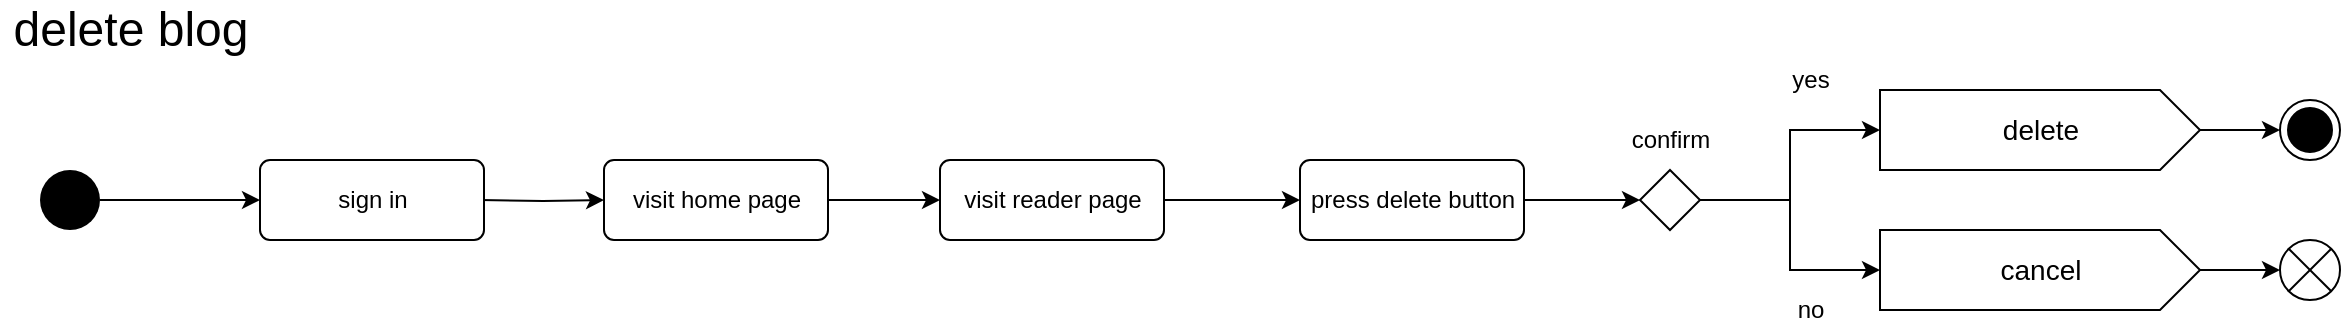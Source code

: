 <mxfile version="18.0.7" type="device"><diagram id="uYZvrimtw6pGNpJl5fNM" name="Page-1"><mxGraphModel dx="1186" dy="683" grid="1" gridSize="10" guides="1" tooltips="1" connect="1" arrows="1" fold="1" page="1" pageScale="1" pageWidth="827" pageHeight="1169" math="0" shadow="0"><root><mxCell id="0"/><mxCell id="1" parent="0"/><mxCell id="Wlo0kTgibTkUkE_SqMx7-7" style="edgeStyle=orthogonalEdgeStyle;rounded=0;orthogonalLoop=1;jettySize=auto;html=1;entryX=0;entryY=0.5;entryDx=0;entryDy=0;" parent="1" target="eJU6OAudXX6tlN-MqnCh-2" edge="1"><mxGeometry relative="1" as="geometry"><mxPoint x="240" y="345" as="sourcePoint"/><mxPoint x="317" y="345" as="targetPoint"/></mxGeometry></mxCell><mxCell id="MO17WwipZaVG_G69ae4t-4" style="edgeStyle=orthogonalEdgeStyle;rounded=0;orthogonalLoop=1;jettySize=auto;html=1;entryX=0;entryY=0.5;entryDx=0;entryDy=0;" parent="1" source="Wlo0kTgibTkUkE_SqMx7-1" target="MO17WwipZaVG_G69ae4t-3" edge="1"><mxGeometry relative="1" as="geometry"/></mxCell><mxCell id="Wlo0kTgibTkUkE_SqMx7-1" value="" style="ellipse;fillColor=#000000;strokeColor=none;" parent="1" vertex="1"><mxGeometry x="20" y="330" width="30" height="30" as="geometry"/></mxCell><mxCell id="Wlo0kTgibTkUkE_SqMx7-5" value="" style="ellipse;html=1;shape=endState;fillColor=#000000;strokeColor=#000000;" parent="1" vertex="1"><mxGeometry x="1140" y="295" width="30" height="30" as="geometry"/></mxCell><mxCell id="Wlo0kTgibTkUkE_SqMx7-12" value="&lt;font style=&quot;font-size: 24px;&quot;&gt;delete blog&lt;/font&gt;" style="text;html=1;align=center;verticalAlign=middle;resizable=0;points=[];autosize=1;strokeColor=none;fillColor=none;" parent="1" vertex="1"><mxGeometry y="250" width="130" height="20" as="geometry"/></mxCell><mxCell id="MO17WwipZaVG_G69ae4t-3" value="sign in" style="html=1;align=center;verticalAlign=middle;rounded=1;absoluteArcSize=1;arcSize=10;dashed=0;" parent="1" vertex="1"><mxGeometry x="130" y="325" width="112" height="40" as="geometry"/></mxCell><mxCell id="eJU6OAudXX6tlN-MqnCh-4" style="edgeStyle=orthogonalEdgeStyle;rounded=0;orthogonalLoop=1;jettySize=auto;html=1;entryX=0;entryY=0.5;entryDx=0;entryDy=0;" parent="1" source="eJU6OAudXX6tlN-MqnCh-2" target="eJU6OAudXX6tlN-MqnCh-3" edge="1"><mxGeometry relative="1" as="geometry"/></mxCell><mxCell id="eJU6OAudXX6tlN-MqnCh-2" value="visit home page" style="html=1;align=center;verticalAlign=middle;rounded=1;absoluteArcSize=1;arcSize=10;dashed=0;" parent="1" vertex="1"><mxGeometry x="302" y="325" width="112" height="40" as="geometry"/></mxCell><mxCell id="GcSXfgrGUOZbM0XHep6d-13" style="edgeStyle=orthogonalEdgeStyle;rounded=0;orthogonalLoop=1;jettySize=auto;html=1;entryX=0;entryY=0.5;entryDx=0;entryDy=0;" edge="1" parent="1" source="eJU6OAudXX6tlN-MqnCh-3" target="GcSXfgrGUOZbM0XHep6d-1"><mxGeometry relative="1" as="geometry"/></mxCell><mxCell id="eJU6OAudXX6tlN-MqnCh-3" value="visit reader page" style="html=1;align=center;verticalAlign=middle;rounded=1;absoluteArcSize=1;arcSize=10;dashed=0;" parent="1" vertex="1"><mxGeometry x="470" y="325" width="112" height="40" as="geometry"/></mxCell><mxCell id="GcSXfgrGUOZbM0XHep6d-14" style="edgeStyle=orthogonalEdgeStyle;rounded=0;orthogonalLoop=1;jettySize=auto;html=1;entryX=0;entryY=0.5;entryDx=0;entryDy=0;" edge="1" parent="1" source="GcSXfgrGUOZbM0XHep6d-1" target="GcSXfgrGUOZbM0XHep6d-4"><mxGeometry relative="1" as="geometry"/></mxCell><mxCell id="GcSXfgrGUOZbM0XHep6d-1" value="press delete button" style="html=1;align=center;verticalAlign=middle;rounded=1;absoluteArcSize=1;arcSize=10;dashed=0;" vertex="1" parent="1"><mxGeometry x="650" y="325" width="112" height="40" as="geometry"/></mxCell><mxCell id="GcSXfgrGUOZbM0XHep6d-15" style="edgeStyle=orthogonalEdgeStyle;rounded=0;orthogonalLoop=1;jettySize=auto;html=1;entryX=0;entryY=0;entryDx=0;entryDy=20;entryPerimeter=0;" edge="1" parent="1" source="GcSXfgrGUOZbM0XHep6d-4" target="GcSXfgrGUOZbM0XHep6d-6"><mxGeometry relative="1" as="geometry"/></mxCell><mxCell id="GcSXfgrGUOZbM0XHep6d-16" style="edgeStyle=orthogonalEdgeStyle;rounded=0;orthogonalLoop=1;jettySize=auto;html=1;entryX=0;entryY=0;entryDx=0;entryDy=20;entryPerimeter=0;" edge="1" parent="1" source="GcSXfgrGUOZbM0XHep6d-4" target="GcSXfgrGUOZbM0XHep6d-7"><mxGeometry relative="1" as="geometry"/></mxCell><mxCell id="GcSXfgrGUOZbM0XHep6d-4" value="" style="rhombus;" vertex="1" parent="1"><mxGeometry x="820" y="330" width="30" height="30" as="geometry"/></mxCell><mxCell id="GcSXfgrGUOZbM0XHep6d-18" value="" style="edgeStyle=orthogonalEdgeStyle;rounded=0;orthogonalLoop=1;jettySize=auto;html=1;" edge="1" parent="1" source="GcSXfgrGUOZbM0XHep6d-6" target="Wlo0kTgibTkUkE_SqMx7-5"><mxGeometry relative="1" as="geometry"/></mxCell><mxCell id="GcSXfgrGUOZbM0XHep6d-6" value="delete" style="html=1;shape=mxgraph.infographic.ribbonSimple;notch1=0;notch2=20;align=center;verticalAlign=middle;fontSize=14;fontStyle=0;fillColor=#FFFFFF;" vertex="1" parent="1"><mxGeometry x="940" y="290" width="160" height="40" as="geometry"/></mxCell><mxCell id="GcSXfgrGUOZbM0XHep6d-17" style="edgeStyle=orthogonalEdgeStyle;rounded=0;orthogonalLoop=1;jettySize=auto;html=1;entryX=0;entryY=0.5;entryDx=0;entryDy=0;" edge="1" parent="1" source="GcSXfgrGUOZbM0XHep6d-7" target="GcSXfgrGUOZbM0XHep6d-8"><mxGeometry relative="1" as="geometry"/></mxCell><mxCell id="GcSXfgrGUOZbM0XHep6d-7" value="cancel" style="html=1;shape=mxgraph.infographic.ribbonSimple;notch1=0;notch2=20;align=center;verticalAlign=middle;fontSize=14;fontStyle=0;fillColor=#FFFFFF;" vertex="1" parent="1"><mxGeometry x="940" y="360" width="160" height="40" as="geometry"/></mxCell><mxCell id="GcSXfgrGUOZbM0XHep6d-8" value="" style="shape=sumEllipse;perimeter=ellipsePerimeter;whiteSpace=wrap;html=1;backgroundOutline=1;" vertex="1" parent="1"><mxGeometry x="1140" y="365" width="30" height="30" as="geometry"/></mxCell><mxCell id="GcSXfgrGUOZbM0XHep6d-10" value="confirm" style="text;html=1;align=center;verticalAlign=middle;resizable=0;points=[];autosize=1;strokeColor=none;fillColor=none;" vertex="1" parent="1"><mxGeometry x="810" y="305" width="50" height="20" as="geometry"/></mxCell><mxCell id="GcSXfgrGUOZbM0XHep6d-11" value="yes" style="text;html=1;align=center;verticalAlign=middle;resizable=0;points=[];autosize=1;strokeColor=none;fillColor=none;" vertex="1" parent="1"><mxGeometry x="890" y="275" width="30" height="20" as="geometry"/></mxCell><mxCell id="GcSXfgrGUOZbM0XHep6d-12" value="no" style="text;html=1;align=center;verticalAlign=middle;resizable=0;points=[];autosize=1;strokeColor=none;fillColor=none;" vertex="1" parent="1"><mxGeometry x="890" y="390" width="30" height="20" as="geometry"/></mxCell></root></mxGraphModel></diagram></mxfile>